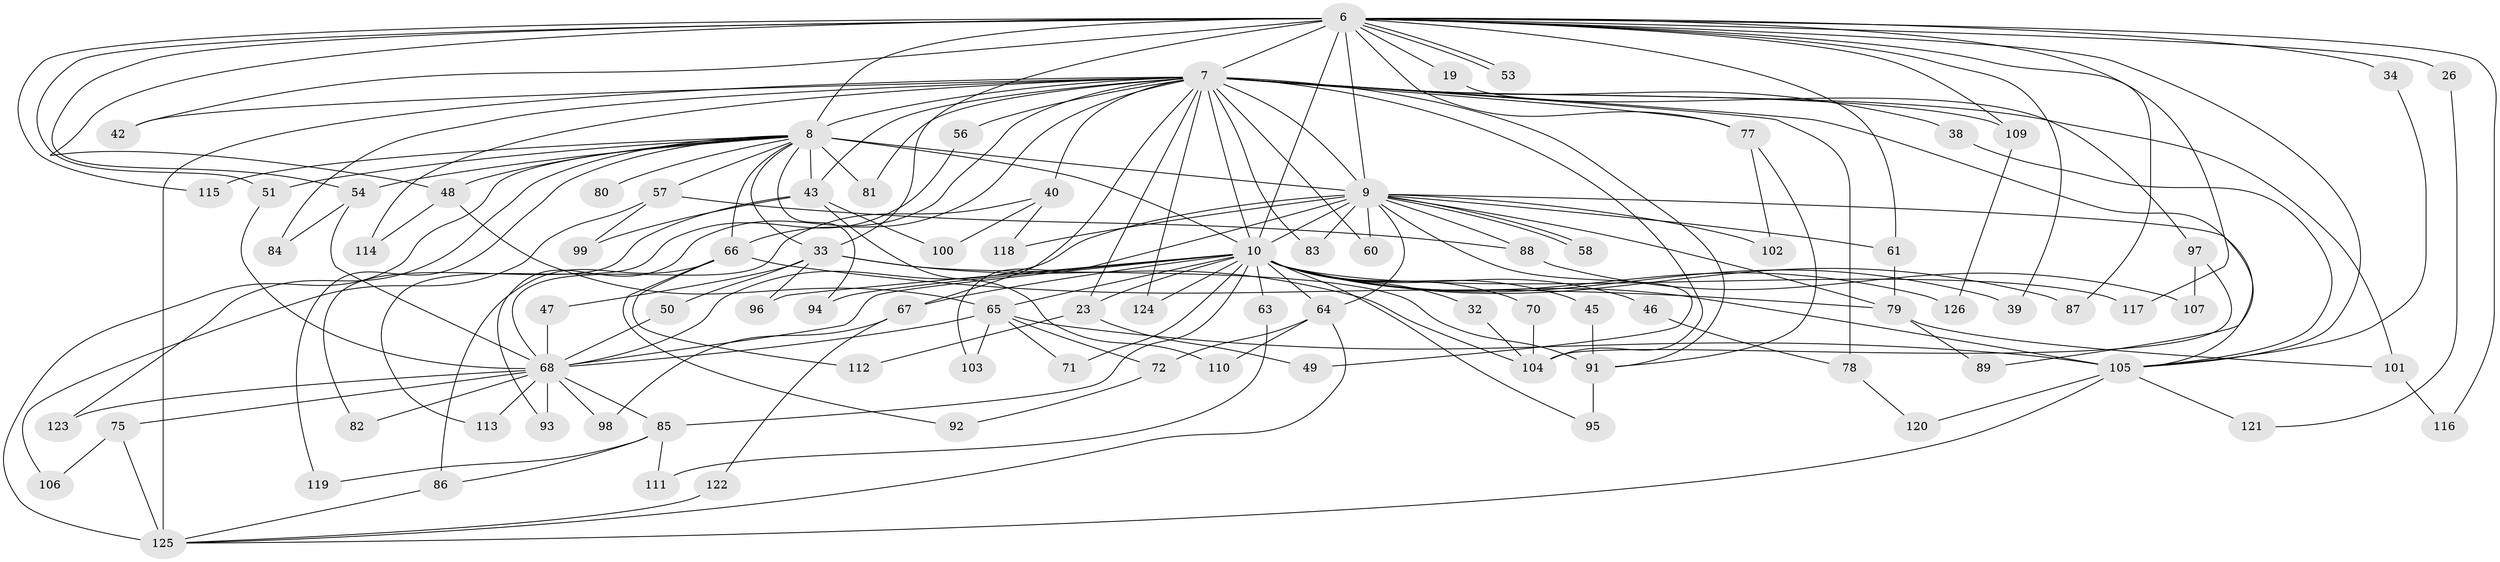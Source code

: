 // original degree distribution, {16: 0.007936507936507936, 18: 0.023809523809523808, 29: 0.007936507936507936, 22: 0.007936507936507936, 19: 0.007936507936507936, 21: 0.007936507936507936, 20: 0.007936507936507936, 25: 0.007936507936507936, 8: 0.007936507936507936, 5: 0.05555555555555555, 6: 0.023809523809523808, 15: 0.007936507936507936, 7: 0.031746031746031744, 3: 0.23809523809523808, 4: 0.05555555555555555, 2: 0.5}
// Generated by graph-tools (version 1.1) at 2025/47/03/04/25 21:47:59]
// undirected, 88 vertices, 179 edges
graph export_dot {
graph [start="1"]
  node [color=gray90,style=filled];
  6 [super="+5"];
  7 [super="+3"];
  8 [super="+2"];
  9 [super="+1"];
  10 [super="+4"];
  19;
  23;
  26;
  32;
  33 [super="+12"];
  34;
  38;
  39;
  40 [super="+29"];
  42;
  43 [super="+35"];
  45;
  46;
  47;
  48 [super="+14"];
  49;
  50;
  51;
  53;
  54 [super="+20"];
  56;
  57;
  58;
  60;
  61 [super="+37"];
  63;
  64 [super="+36"];
  65 [super="+21+52"];
  66 [super="+16"];
  67;
  68 [super="+27+41+15"];
  70;
  71 [super="+69"];
  72;
  75;
  77 [super="+17"];
  78;
  79 [super="+62+55"];
  80;
  81;
  82;
  83;
  84;
  85 [super="+74"];
  86 [super="+28"];
  87;
  88;
  89;
  91 [super="+22"];
  92;
  93 [super="+76"];
  94;
  95 [super="+44"];
  96;
  97;
  98;
  99;
  100;
  101;
  102;
  103;
  104 [super="+18+13"];
  105 [super="+30+90"];
  106;
  107;
  109;
  110;
  111;
  112;
  113;
  114;
  115;
  116;
  117;
  118;
  119;
  120;
  121;
  122;
  123;
  124;
  125 [super="+108+59"];
  126;
  6 -- 7 [weight=4];
  6 -- 8 [weight=4];
  6 -- 9 [weight=4];
  6 -- 10 [weight=4];
  6 -- 19 [weight=2];
  6 -- 26 [weight=2];
  6 -- 34;
  6 -- 39;
  6 -- 42;
  6 -- 53;
  6 -- 53;
  6 -- 109;
  6 -- 116;
  6 -- 87;
  6 -- 33 [weight=2];
  6 -- 51;
  6 -- 115;
  6 -- 117;
  6 -- 61;
  6 -- 48;
  6 -- 54;
  6 -- 77;
  6 -- 105;
  7 -- 8 [weight=4];
  7 -- 9 [weight=4];
  7 -- 10 [weight=4];
  7 -- 40 [weight=2];
  7 -- 56 [weight=2];
  7 -- 67;
  7 -- 78;
  7 -- 89;
  7 -- 125 [weight=4];
  7 -- 66 [weight=2];
  7 -- 81;
  7 -- 83;
  7 -- 84;
  7 -- 23;
  7 -- 93;
  7 -- 101;
  7 -- 38;
  7 -- 42;
  7 -- 109;
  7 -- 124;
  7 -- 114;
  7 -- 60;
  7 -- 43;
  7 -- 91;
  7 -- 104 [weight=2];
  7 -- 77;
  8 -- 9 [weight=4];
  8 -- 10 [weight=4];
  8 -- 43 [weight=2];
  8 -- 51;
  8 -- 54;
  8 -- 57 [weight=2];
  8 -- 80 [weight=2];
  8 -- 81;
  8 -- 115;
  8 -- 119;
  8 -- 94;
  8 -- 48 [weight=2];
  8 -- 123;
  8 -- 33;
  8 -- 66;
  8 -- 125;
  9 -- 10 [weight=4];
  9 -- 58;
  9 -- 58;
  9 -- 61 [weight=2];
  9 -- 83;
  9 -- 88;
  9 -- 118;
  9 -- 102;
  9 -- 103;
  9 -- 49;
  9 -- 60;
  9 -- 105 [weight=2];
  9 -- 68;
  9 -- 64;
  9 -- 79;
  10 -- 23;
  10 -- 32;
  10 -- 39;
  10 -- 46 [weight=2];
  10 -- 63 [weight=2];
  10 -- 67;
  10 -- 71 [weight=2];
  10 -- 94;
  10 -- 124;
  10 -- 95;
  10 -- 64;
  10 -- 70;
  10 -- 85 [weight=2];
  10 -- 87;
  10 -- 96;
  10 -- 105 [weight=3];
  10 -- 45;
  10 -- 117;
  10 -- 126;
  10 -- 65;
  10 -- 68 [weight=2];
  19 -- 97;
  23 -- 49;
  23 -- 112;
  26 -- 121;
  32 -- 104;
  33 -- 47;
  33 -- 50;
  33 -- 91 [weight=2];
  33 -- 96;
  33 -- 104;
  34 -- 105;
  38 -- 105;
  40 -- 100;
  40 -- 118;
  40 -- 68;
  43 -- 82;
  43 -- 99;
  43 -- 100;
  43 -- 110;
  45 -- 91;
  46 -- 78;
  47 -- 68;
  48 -- 65 [weight=2];
  48 -- 114;
  50 -- 68;
  51 -- 68;
  54 -- 84;
  54 -- 68;
  56 -- 113;
  57 -- 88;
  57 -- 99;
  57 -- 106;
  61 -- 79;
  63 -- 111;
  64 -- 72;
  64 -- 110;
  64 -- 125;
  65 -- 103;
  65 -- 105;
  65 -- 71;
  65 -- 72;
  65 -- 68;
  66 -- 112;
  66 -- 92;
  66 -- 86;
  66 -- 79 [weight=2];
  67 -- 98;
  67 -- 122;
  68 -- 75;
  68 -- 98;
  68 -- 113;
  68 -- 82;
  68 -- 85;
  68 -- 123;
  68 -- 93 [weight=2];
  70 -- 104;
  72 -- 92;
  75 -- 106;
  75 -- 125;
  77 -- 102;
  77 -- 91;
  78 -- 120;
  79 -- 89;
  79 -- 101;
  85 -- 119;
  85 -- 86;
  85 -- 111;
  86 -- 125;
  88 -- 107;
  91 -- 95 [weight=2];
  97 -- 107;
  97 -- 104;
  101 -- 116;
  105 -- 121;
  105 -- 120;
  105 -- 125;
  109 -- 126;
  122 -- 125;
}
